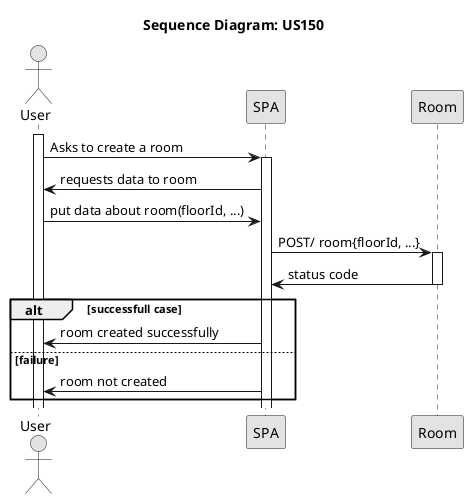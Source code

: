 @startuml

skinparam Monochrome true
skinparam PackageStyle rectangle
skinparam Shadowing false

title Sequence Diagram: US150

actor "User" as User
participant "SPA" as SPA
participant "Room" as Room

activate User

User -> SPA : Asks to create a room
activate SPA
SPA -> User: requests data to room
User -> SPA: put data about room(floorId, ...)

SPA -> Room: POST/ room{floorId, ...}
activate Room
Room -> SPA: status code
deactivate

alt successfull case
SPA -> User: room created successfully
else failure
SPA -> User: room not created
end

@enduml